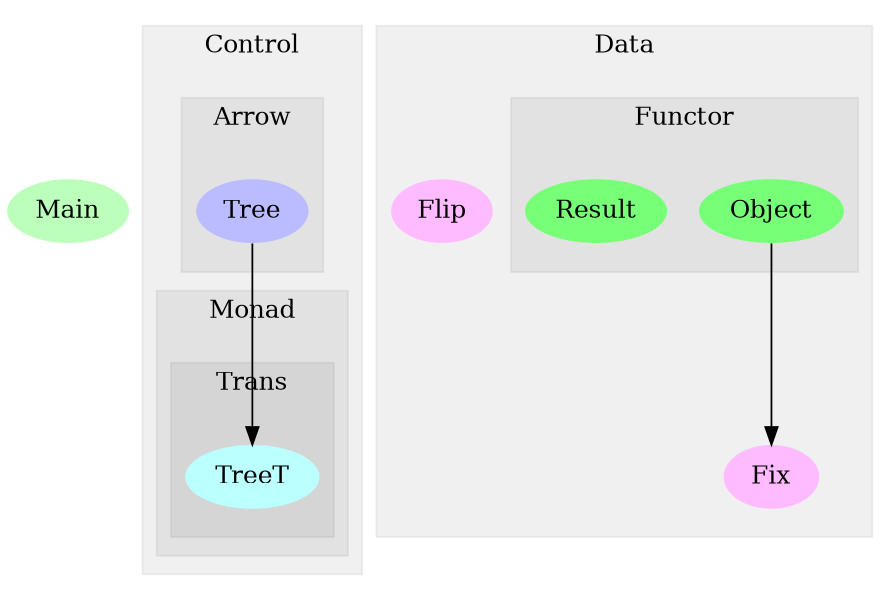 digraph G {
size="6,4";
ratio="fill";
u6[label="Main",style="filled",fillcolor="#bbffbb",penwidth="0"];
subgraph cluster_0 {
label="Control";
color="#0000000F";
style="filled";
subgraph cluster_1 {
label="Arrow";
color="#0000000F";
style="filled";
u1[label="Tree",style="filled",fillcolor="#bbbbff",penwidth="0"];

}
subgraph cluster_2 {
label="Monad";
color="#0000000F";
style="filled";
subgraph cluster_3 {
label="Trans";
color="#0000000F";
style="filled";
u0[label="TreeT",style="filled",fillcolor="#bbffff",penwidth="0"];

}

}

}
subgraph cluster_4 {
label="Data";
color="#0000000F";
style="filled";
u2[label="Fix",style="filled",fillcolor="#ffbbff",penwidth="0"];
u3[label="Flip",style="filled",fillcolor="#ffbbff",penwidth="0"];
subgraph cluster_5 {
label="Functor";
color="#0000000F";
style="filled";
u4[label="Object",style="filled",fillcolor="#77ff77",penwidth="0"];
u5[label="Result",style="filled",fillcolor="#77ff77",penwidth="0"];

}

}
u1 -> u0;
u4 -> u2;

}
